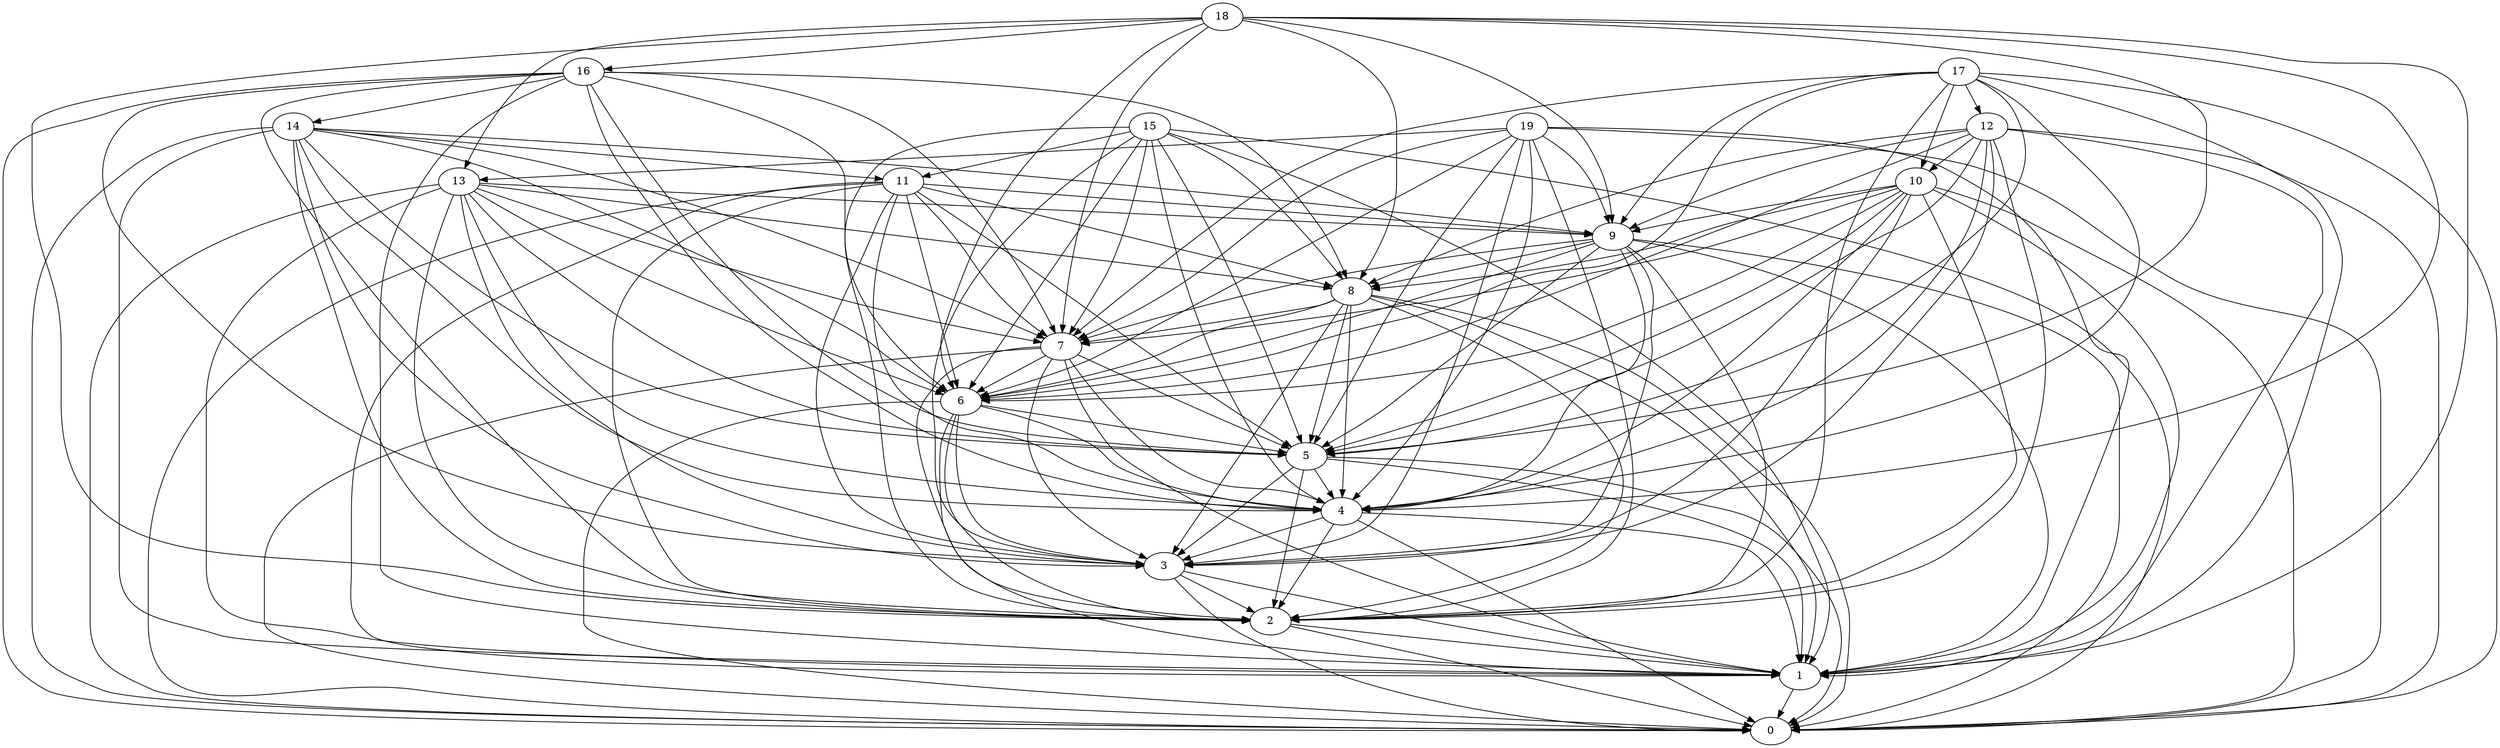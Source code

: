 /* Created by igraph 0.6.5 */
digraph {
  0;
  1;
  2;
  3;
  4;
  5;
  6;
  7;
  8;
  9;
  10;
  11;
  12;
  13;
  14;
  15;
  16;
  17;
  18;
  19;

  1 -> 0;
  2 -> 0;
  2 -> 1;
  3 -> 0;
  3 -> 1;
  3 -> 2;
  4 -> 0;
  4 -> 1;
  4 -> 2;
  4 -> 3;
  5 -> 0;
  5 -> 1;
  5 -> 2;
  5 -> 3;
  5 -> 4;
  6 -> 0;
  6 -> 1;
  6 -> 2;
  6 -> 3;
  6 -> 4;
  6 -> 5;
  7 -> 0;
  7 -> 1;
  7 -> 2;
  7 -> 3;
  7 -> 4;
  7 -> 5;
  7 -> 6;
  8 -> 0;
  8 -> 1;
  8 -> 2;
  8 -> 3;
  8 -> 4;
  8 -> 5;
  8 -> 6;
  8 -> 7;
  9 -> 0;
  9 -> 1;
  9 -> 2;
  9 -> 3;
  9 -> 4;
  9 -> 5;
  9 -> 6;
  9 -> 7;
  9 -> 8;
  10 -> 0;
  10 -> 1;
  10 -> 2;
  10 -> 3;
  10 -> 4;
  10 -> 5;
  10 -> 6;
  10 -> 7;
  10 -> 8;
  10 -> 9;
  11 -> 3;
  11 -> 1;
  11 -> 4;
  11 -> 2;
  11 -> 8;
  11 -> 0;
  11 -> 6;
  11 -> 9;
  11 -> 5;
  11 -> 7;
  12 -> 8;
  12 -> 1;
  12 -> 5;
  12 -> 3;
  12 -> 0;
  12 -> 2;
  12 -> 6;
  12 -> 10;
  12 -> 4;
  12 -> 9;
  13 -> 4;
  13 -> 6;
  13 -> 0;
  13 -> 1;
  13 -> 7;
  13 -> 2;
  13 -> 8;
  13 -> 3;
  13 -> 9;
  13 -> 5;
  14 -> 3;
  14 -> 2;
  14 -> 9;
  14 -> 5;
  14 -> 1;
  14 -> 4;
  14 -> 7;
  14 -> 6;
  14 -> 11;
  14 -> 0;
  15 -> 0;
  15 -> 3;
  15 -> 8;
  15 -> 1;
  15 -> 7;
  15 -> 6;
  15 -> 4;
  15 -> 2;
  15 -> 5;
  15 -> 11;
  16 -> 2;
  16 -> 6;
  16 -> 1;
  16 -> 3;
  16 -> 4;
  16 -> 0;
  16 -> 5;
  16 -> 14;
  16 -> 7;
  16 -> 8;
  17 -> 5;
  17 -> 2;
  17 -> 7;
  17 -> 0;
  17 -> 12;
  17 -> 10;
  17 -> 6;
  17 -> 9;
  17 -> 4;
  17 -> 1;
  18 -> 4;
  18 -> 1;
  18 -> 2;
  18 -> 16;
  18 -> 8;
  18 -> 6;
  18 -> 5;
  18 -> 13;
  18 -> 9;
  18 -> 7;
  19 -> 2;
  19 -> 6;
  19 -> 3;
  19 -> 0;
  19 -> 7;
  19 -> 4;
  19 -> 9;
  19 -> 1;
  19 -> 13;
  19 -> 5;
}
